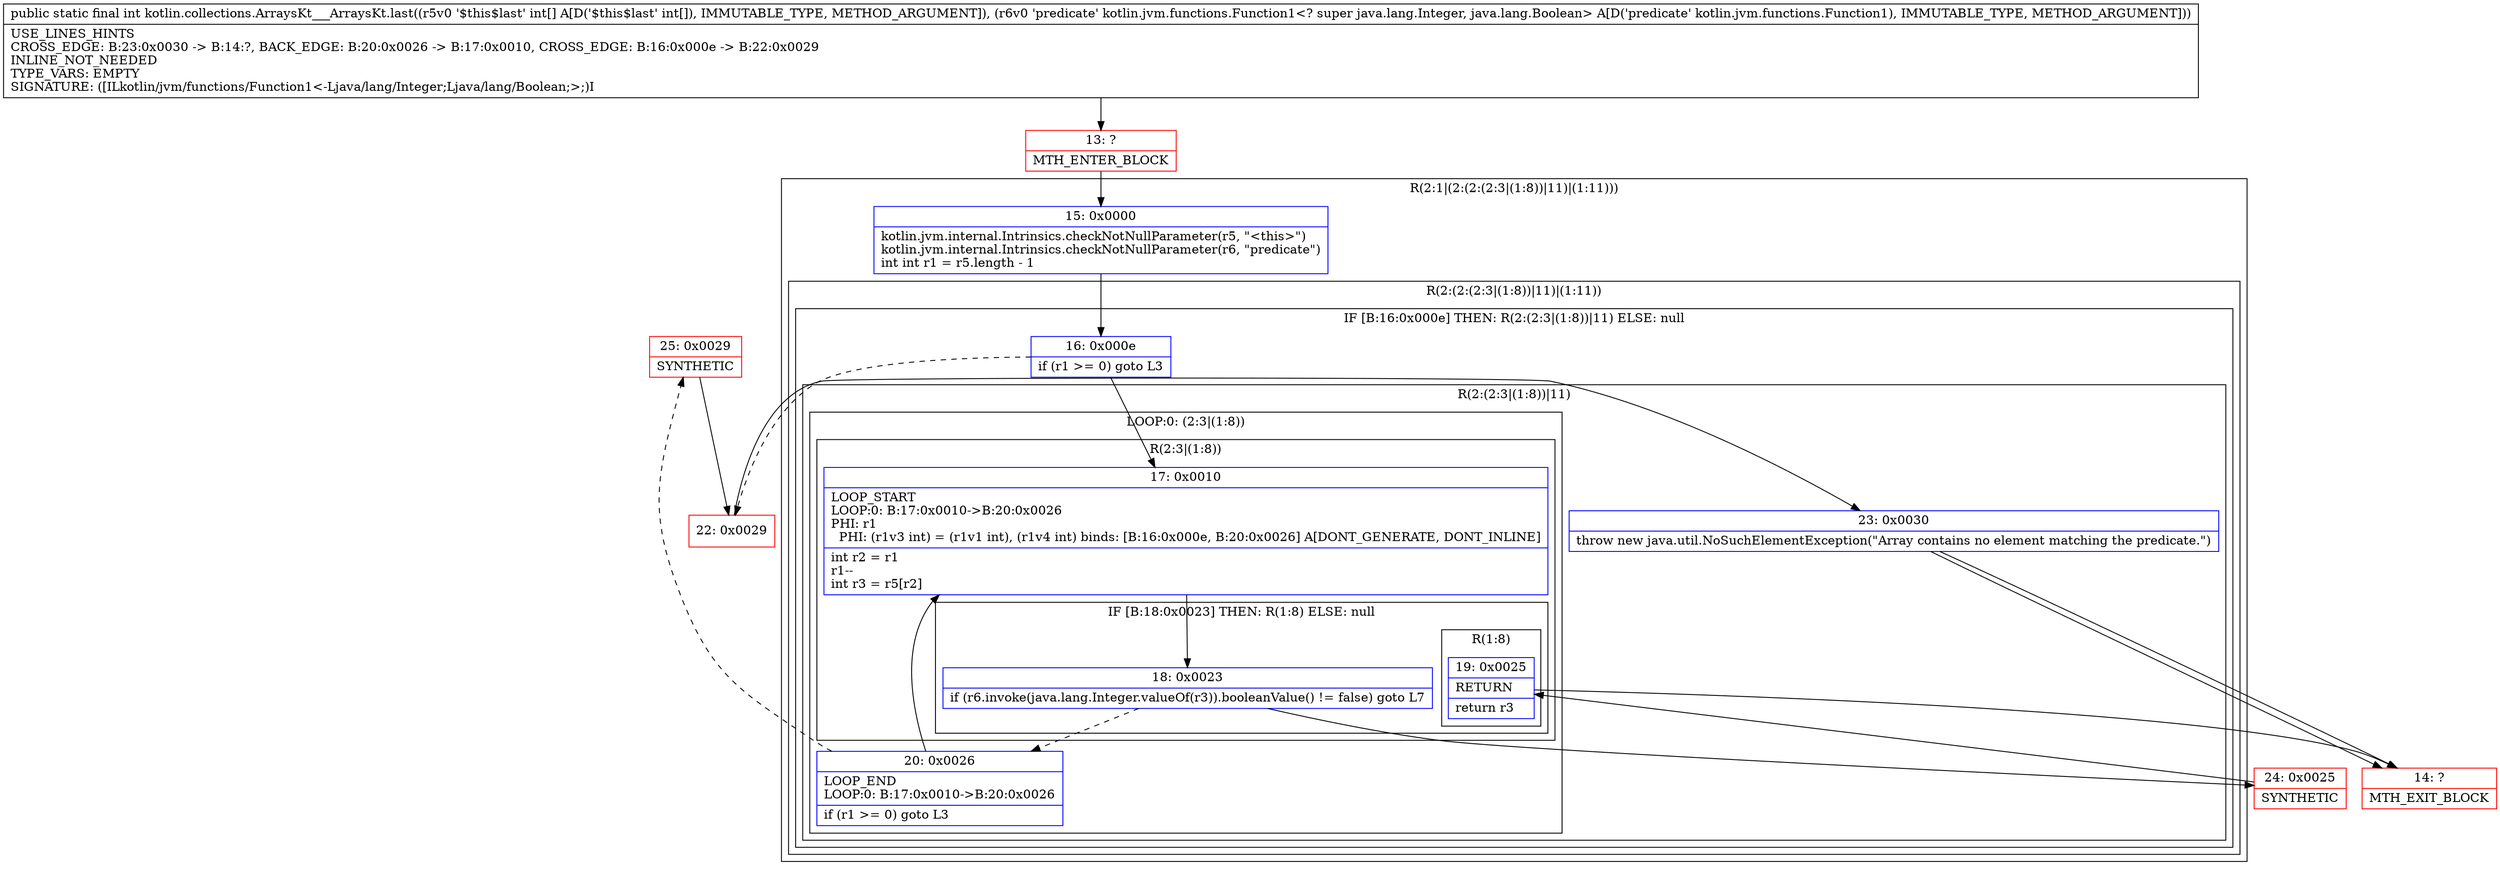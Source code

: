 digraph "CFG forkotlin.collections.ArraysKt___ArraysKt.last([ILkotlin\/jvm\/functions\/Function1;)I" {
subgraph cluster_Region_598824684 {
label = "R(2:1|(2:(2:(2:3|(1:8))|11)|(1:11)))";
node [shape=record,color=blue];
Node_15 [shape=record,label="{15\:\ 0x0000|kotlin.jvm.internal.Intrinsics.checkNotNullParameter(r5, \"\<this\>\")\lkotlin.jvm.internal.Intrinsics.checkNotNullParameter(r6, \"predicate\")\lint int r1 = r5.length \- 1\l}"];
subgraph cluster_Region_1883771537 {
label = "R(2:(2:(2:3|(1:8))|11)|(1:11))";
node [shape=record,color=blue];
subgraph cluster_IfRegion_71256765 {
label = "IF [B:16:0x000e] THEN: R(2:(2:3|(1:8))|11) ELSE: null";
node [shape=record,color=blue];
Node_16 [shape=record,label="{16\:\ 0x000e|if (r1 \>= 0) goto L3\l}"];
subgraph cluster_Region_2102679570 {
label = "R(2:(2:3|(1:8))|11)";
node [shape=record,color=blue];
subgraph cluster_LoopRegion_2027638439 {
label = "LOOP:0: (2:3|(1:8))";
node [shape=record,color=blue];
Node_20 [shape=record,label="{20\:\ 0x0026|LOOP_END\lLOOP:0: B:17:0x0010\-\>B:20:0x0026\l|if (r1 \>= 0) goto L3\l}"];
subgraph cluster_Region_1415817782 {
label = "R(2:3|(1:8))";
node [shape=record,color=blue];
Node_17 [shape=record,label="{17\:\ 0x0010|LOOP_START\lLOOP:0: B:17:0x0010\-\>B:20:0x0026\lPHI: r1 \l  PHI: (r1v3 int) = (r1v1 int), (r1v4 int) binds: [B:16:0x000e, B:20:0x0026] A[DONT_GENERATE, DONT_INLINE]\l|int r2 = r1\lr1\-\-\lint r3 = r5[r2]\l}"];
subgraph cluster_IfRegion_1366585702 {
label = "IF [B:18:0x0023] THEN: R(1:8) ELSE: null";
node [shape=record,color=blue];
Node_18 [shape=record,label="{18\:\ 0x0023|if (r6.invoke(java.lang.Integer.valueOf(r3)).booleanValue() != false) goto L7\l}"];
subgraph cluster_Region_403653476 {
label = "R(1:8)";
node [shape=record,color=blue];
Node_19 [shape=record,label="{19\:\ 0x0025|RETURN\l|return r3\l}"];
}
}
}
}
Node_23 [shape=record,label="{23\:\ 0x0030|throw new java.util.NoSuchElementException(\"Array contains no element matching the predicate.\")\l}"];
}
}
subgraph cluster_Region_1132490429 {
label = "R(1:11)";
node [shape=record,color=blue];
Node_23 [shape=record,label="{23\:\ 0x0030|throw new java.util.NoSuchElementException(\"Array contains no element matching the predicate.\")\l}"];
}
}
}
Node_13 [shape=record,color=red,label="{13\:\ ?|MTH_ENTER_BLOCK\l}"];
Node_25 [shape=record,color=red,label="{25\:\ 0x0029|SYNTHETIC\l}"];
Node_24 [shape=record,color=red,label="{24\:\ 0x0025|SYNTHETIC\l}"];
Node_14 [shape=record,color=red,label="{14\:\ ?|MTH_EXIT_BLOCK\l}"];
Node_22 [shape=record,color=red,label="{22\:\ 0x0029}"];
MethodNode[shape=record,label="{public static final int kotlin.collections.ArraysKt___ArraysKt.last((r5v0 '$this$last' int[] A[D('$this$last' int[]), IMMUTABLE_TYPE, METHOD_ARGUMENT]), (r6v0 'predicate' kotlin.jvm.functions.Function1\<? super java.lang.Integer, java.lang.Boolean\> A[D('predicate' kotlin.jvm.functions.Function1), IMMUTABLE_TYPE, METHOD_ARGUMENT]))  | USE_LINES_HINTS\lCROSS_EDGE: B:23:0x0030 \-\> B:14:?, BACK_EDGE: B:20:0x0026 \-\> B:17:0x0010, CROSS_EDGE: B:16:0x000e \-\> B:22:0x0029\lINLINE_NOT_NEEDED\lTYPE_VARS: EMPTY\lSIGNATURE: ([ILkotlin\/jvm\/functions\/Function1\<\-Ljava\/lang\/Integer;Ljava\/lang\/Boolean;\>;)I\l}"];
MethodNode -> Node_13;Node_15 -> Node_16;
Node_16 -> Node_17;
Node_16 -> Node_22[style=dashed];
Node_20 -> Node_17;
Node_20 -> Node_25[style=dashed];
Node_17 -> Node_18;
Node_18 -> Node_20[style=dashed];
Node_18 -> Node_24;
Node_19 -> Node_14;
Node_23 -> Node_14;
Node_23 -> Node_14;
Node_13 -> Node_15;
Node_25 -> Node_22;
Node_24 -> Node_19;
Node_22 -> Node_23;
}

